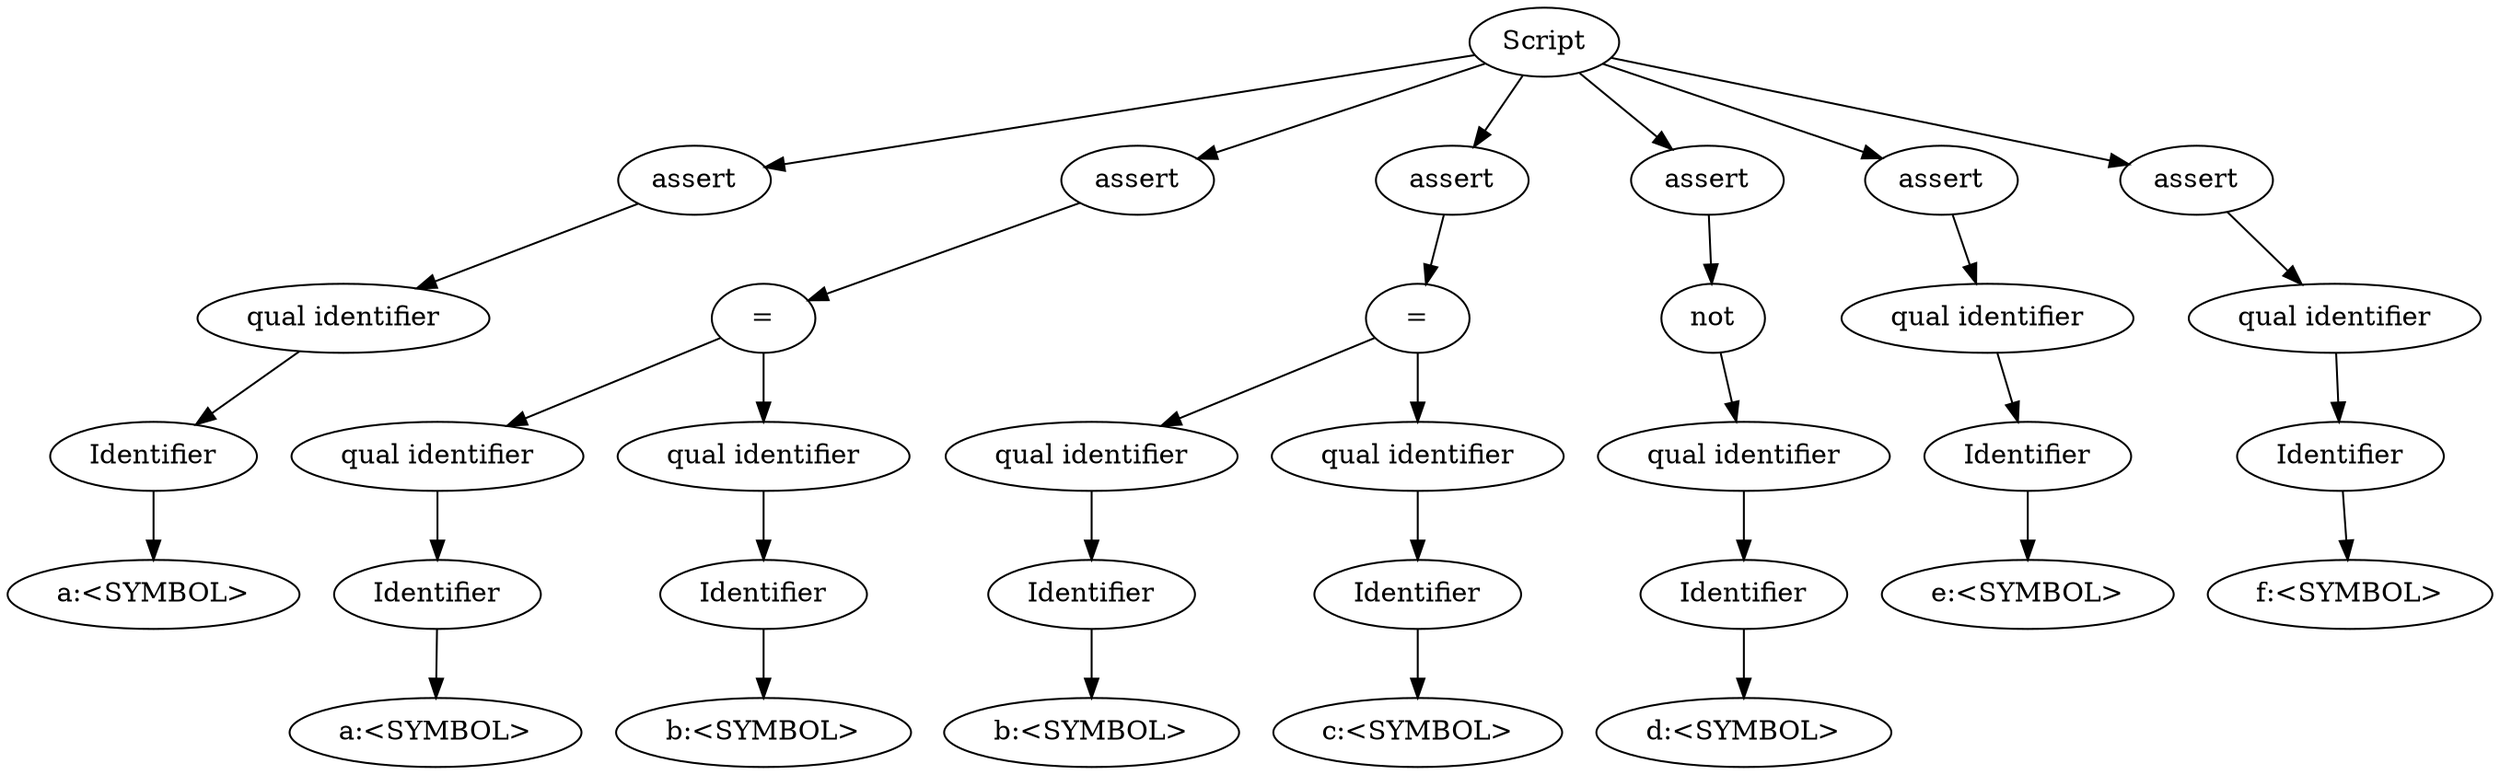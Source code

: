 digraph G { 
"0" [label="Script"];
"1" [label="assert"];
"0" -> "1";
"2" [label="qual identifier"];
"1" -> "2";
"3" [label="Identifier"];
"2" -> "3";
"4" [label="a:<SYMBOL>"];
"3" -> "4";
"5" [label="assert"];
"0" -> "5";
"6" [label="="];
"5" -> "6";
"7" [label="qual identifier"];
"6" -> "7";
"8" [label="Identifier"];
"7" -> "8";
"9" [label="a:<SYMBOL>"];
"8" -> "9";
"10" [label="qual identifier"];
"6" -> "10";
"11" [label="Identifier"];
"10" -> "11";
"12" [label="b:<SYMBOL>"];
"11" -> "12";
"13" [label="assert"];
"0" -> "13";
"14" [label="="];
"13" -> "14";
"15" [label="qual identifier"];
"14" -> "15";
"16" [label="Identifier"];
"15" -> "16";
"17" [label="b:<SYMBOL>"];
"16" -> "17";
"18" [label="qual identifier"];
"14" -> "18";
"19" [label="Identifier"];
"18" -> "19";
"20" [label="c:<SYMBOL>"];
"19" -> "20";
"21" [label="assert"];
"0" -> "21";
"22" [label="not"];
"21" -> "22";
"23" [label="qual identifier"];
"22" -> "23";
"24" [label="Identifier"];
"23" -> "24";
"25" [label="d:<SYMBOL>"];
"24" -> "25";
"26" [label="assert"];
"0" -> "26";
"27" [label="qual identifier"];
"26" -> "27";
"28" [label="Identifier"];
"27" -> "28";
"29" [label="e:<SYMBOL>"];
"28" -> "29";
"30" [label="assert"];
"0" -> "30";
"31" [label="qual identifier"];
"30" -> "31";
"32" [label="Identifier"];
"31" -> "32";
"33" [label="f:<SYMBOL>"];
"32" -> "33";
}
